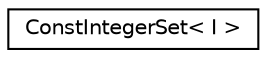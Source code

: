 digraph "Graphical Class Hierarchy"
{
  edge [fontname="Helvetica",fontsize="10",labelfontname="Helvetica",labelfontsize="10"];
  node [fontname="Helvetica",fontsize="10",shape=record];
  rankdir="LR";
  Node0 [label="ConstIntegerSet\< I \>",height=0.2,width=0.4,color="black", fillcolor="white", style="filled",URL="$classkaldi_1_1ConstIntegerSet.html"];
}
